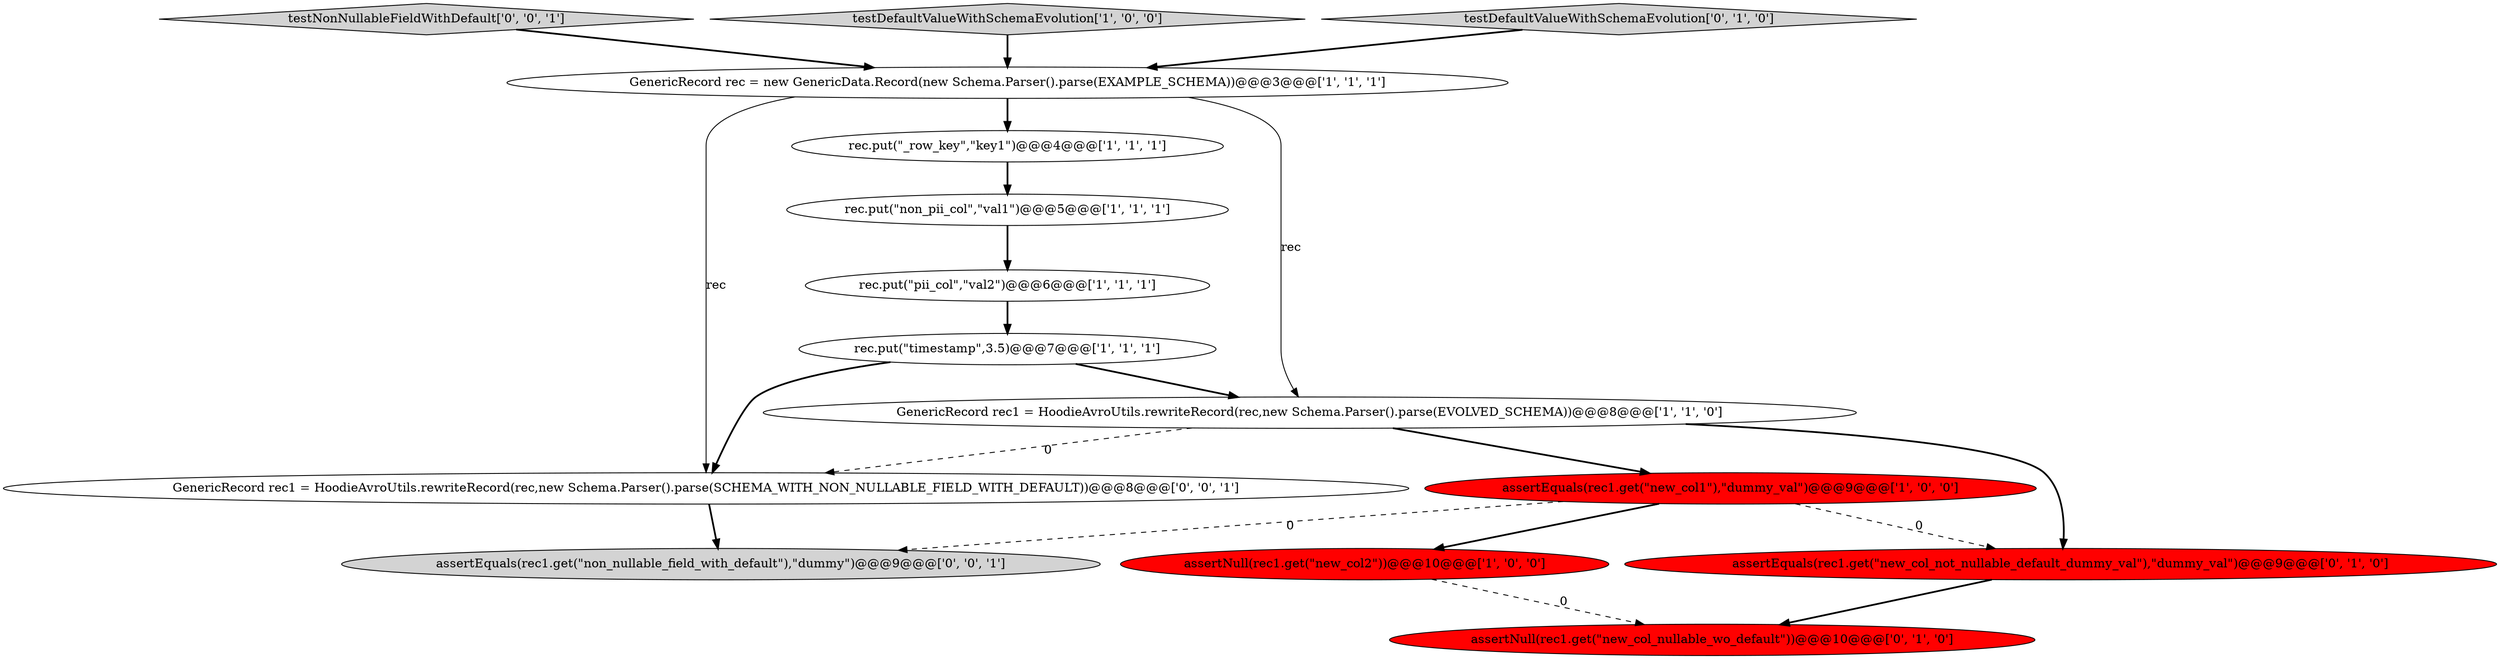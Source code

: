 digraph {
6 [style = filled, label = "GenericRecord rec = new GenericData.Record(new Schema.Parser().parse(EXAMPLE_SCHEMA))@@@3@@@['1', '1', '1']", fillcolor = white, shape = ellipse image = "AAA0AAABBB1BBB"];
5 [style = filled, label = "assertNull(rec1.get(\"new_col2\"))@@@10@@@['1', '0', '0']", fillcolor = red, shape = ellipse image = "AAA1AAABBB1BBB"];
7 [style = filled, label = "rec.put(\"timestamp\",3.5)@@@7@@@['1', '1', '1']", fillcolor = white, shape = ellipse image = "AAA0AAABBB1BBB"];
8 [style = filled, label = "GenericRecord rec1 = HoodieAvroUtils.rewriteRecord(rec,new Schema.Parser().parse(EVOLVED_SCHEMA))@@@8@@@['1', '1', '0']", fillcolor = white, shape = ellipse image = "AAA0AAABBB1BBB"];
14 [style = filled, label = "testNonNullableFieldWithDefault['0', '0', '1']", fillcolor = lightgray, shape = diamond image = "AAA0AAABBB3BBB"];
10 [style = filled, label = "assertNull(rec1.get(\"new_col_nullable_wo_default\"))@@@10@@@['0', '1', '0']", fillcolor = red, shape = ellipse image = "AAA1AAABBB2BBB"];
2 [style = filled, label = "rec.put(\"_row_key\",\"key1\")@@@4@@@['1', '1', '1']", fillcolor = white, shape = ellipse image = "AAA0AAABBB1BBB"];
3 [style = filled, label = "rec.put(\"non_pii_col\",\"val1\")@@@5@@@['1', '1', '1']", fillcolor = white, shape = ellipse image = "AAA0AAABBB1BBB"];
13 [style = filled, label = "GenericRecord rec1 = HoodieAvroUtils.rewriteRecord(rec,new Schema.Parser().parse(SCHEMA_WITH_NON_NULLABLE_FIELD_WITH_DEFAULT))@@@8@@@['0', '0', '1']", fillcolor = white, shape = ellipse image = "AAA0AAABBB3BBB"];
9 [style = filled, label = "assertEquals(rec1.get(\"new_col_not_nullable_default_dummy_val\"),\"dummy_val\")@@@9@@@['0', '1', '0']", fillcolor = red, shape = ellipse image = "AAA1AAABBB2BBB"];
0 [style = filled, label = "testDefaultValueWithSchemaEvolution['1', '0', '0']", fillcolor = lightgray, shape = diamond image = "AAA0AAABBB1BBB"];
11 [style = filled, label = "testDefaultValueWithSchemaEvolution['0', '1', '0']", fillcolor = lightgray, shape = diamond image = "AAA0AAABBB2BBB"];
12 [style = filled, label = "assertEquals(rec1.get(\"non_nullable_field_with_default\"),\"dummy\")@@@9@@@['0', '0', '1']", fillcolor = lightgray, shape = ellipse image = "AAA0AAABBB3BBB"];
1 [style = filled, label = "rec.put(\"pii_col\",\"val2\")@@@6@@@['1', '1', '1']", fillcolor = white, shape = ellipse image = "AAA0AAABBB1BBB"];
4 [style = filled, label = "assertEquals(rec1.get(\"new_col1\"),\"dummy_val\")@@@9@@@['1', '0', '0']", fillcolor = red, shape = ellipse image = "AAA1AAABBB1BBB"];
7->13 [style = bold, label=""];
6->8 [style = solid, label="rec"];
4->9 [style = dashed, label="0"];
6->13 [style = solid, label="rec"];
4->12 [style = dashed, label="0"];
13->12 [style = bold, label=""];
8->4 [style = bold, label=""];
9->10 [style = bold, label=""];
3->1 [style = bold, label=""];
5->10 [style = dashed, label="0"];
7->8 [style = bold, label=""];
0->6 [style = bold, label=""];
1->7 [style = bold, label=""];
4->5 [style = bold, label=""];
14->6 [style = bold, label=""];
2->3 [style = bold, label=""];
11->6 [style = bold, label=""];
8->13 [style = dashed, label="0"];
8->9 [style = bold, label=""];
6->2 [style = bold, label=""];
}
